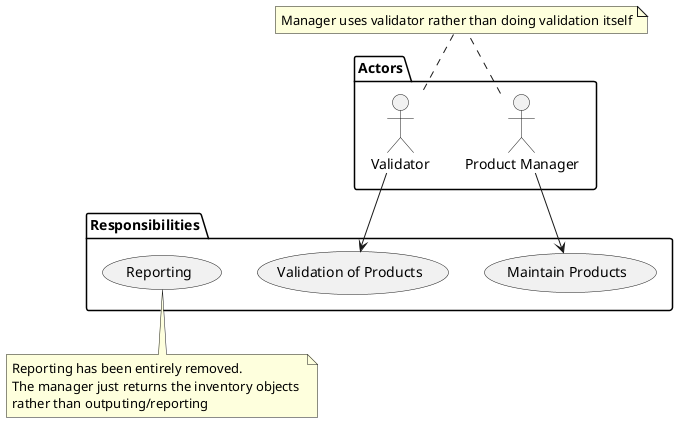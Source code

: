 @startuml

package "Actors" {
	actor "Product Manager" as pm
	actor Validator as v
}

package "Responsibilities" as r1 {
	usecase "Maintain Products" as uc1
	usecase "Validation of Products" as uc2
	usecase "Reporting" as uc3
}

pm --> uc1
v --> uc2

note "Reporting has been entirely removed.\nThe manager just returns the inventory objects \nrather than outputing/reporting" as N1
note "Manager uses validator rather than doing validation itself" as N2
pm .. N2
N2 .. v
uc3 .. N1
@enduml

